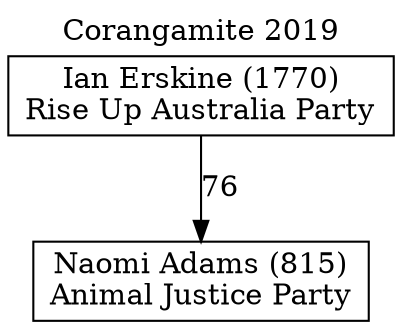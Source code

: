 // House preference flow
digraph "Naomi Adams (815)_Corangamite_2019" {
	graph [label="Corangamite 2019" labelloc=t mclimit=10]
	node [shape=box]
	"Naomi Adams (815)" [label="Naomi Adams (815)
Animal Justice Party"]
	"Ian Erskine (1770)" [label="Ian Erskine (1770)
Rise Up Australia Party"]
	"Ian Erskine (1770)" -> "Naomi Adams (815)" [label=76]
}

